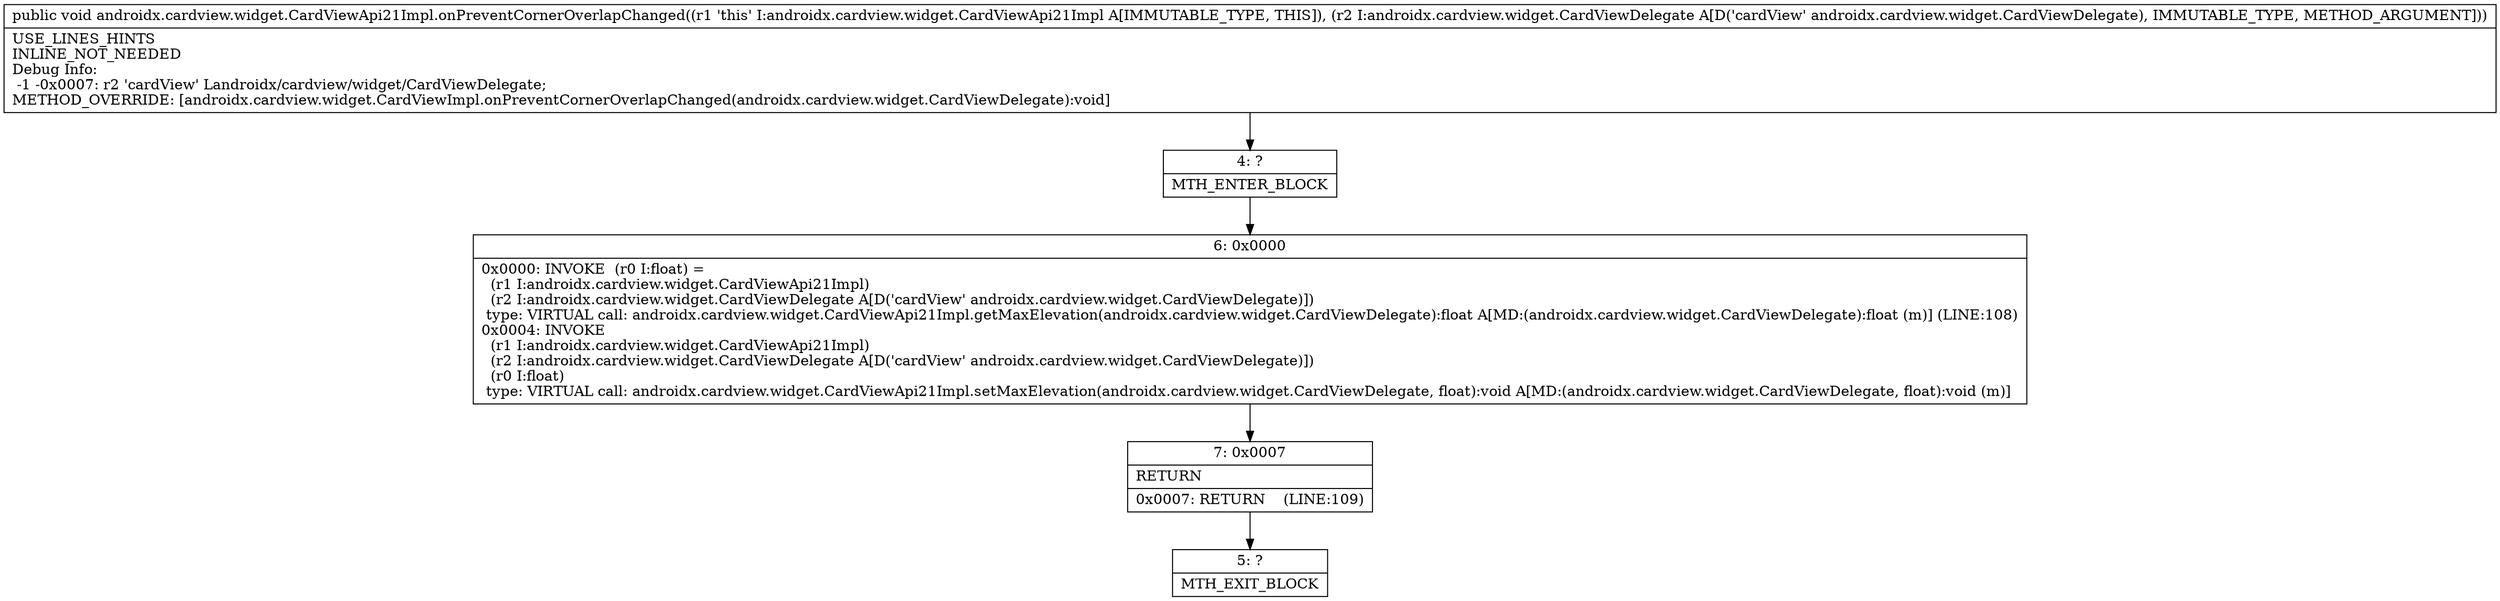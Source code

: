 digraph "CFG forandroidx.cardview.widget.CardViewApi21Impl.onPreventCornerOverlapChanged(Landroidx\/cardview\/widget\/CardViewDelegate;)V" {
Node_4 [shape=record,label="{4\:\ ?|MTH_ENTER_BLOCK\l}"];
Node_6 [shape=record,label="{6\:\ 0x0000|0x0000: INVOKE  (r0 I:float) = \l  (r1 I:androidx.cardview.widget.CardViewApi21Impl)\l  (r2 I:androidx.cardview.widget.CardViewDelegate A[D('cardView' androidx.cardview.widget.CardViewDelegate)])\l type: VIRTUAL call: androidx.cardview.widget.CardViewApi21Impl.getMaxElevation(androidx.cardview.widget.CardViewDelegate):float A[MD:(androidx.cardview.widget.CardViewDelegate):float (m)] (LINE:108)\l0x0004: INVOKE  \l  (r1 I:androidx.cardview.widget.CardViewApi21Impl)\l  (r2 I:androidx.cardview.widget.CardViewDelegate A[D('cardView' androidx.cardview.widget.CardViewDelegate)])\l  (r0 I:float)\l type: VIRTUAL call: androidx.cardview.widget.CardViewApi21Impl.setMaxElevation(androidx.cardview.widget.CardViewDelegate, float):void A[MD:(androidx.cardview.widget.CardViewDelegate, float):void (m)]\l}"];
Node_7 [shape=record,label="{7\:\ 0x0007|RETURN\l|0x0007: RETURN    (LINE:109)\l}"];
Node_5 [shape=record,label="{5\:\ ?|MTH_EXIT_BLOCK\l}"];
MethodNode[shape=record,label="{public void androidx.cardview.widget.CardViewApi21Impl.onPreventCornerOverlapChanged((r1 'this' I:androidx.cardview.widget.CardViewApi21Impl A[IMMUTABLE_TYPE, THIS]), (r2 I:androidx.cardview.widget.CardViewDelegate A[D('cardView' androidx.cardview.widget.CardViewDelegate), IMMUTABLE_TYPE, METHOD_ARGUMENT]))  | USE_LINES_HINTS\lINLINE_NOT_NEEDED\lDebug Info:\l  \-1 \-0x0007: r2 'cardView' Landroidx\/cardview\/widget\/CardViewDelegate;\lMETHOD_OVERRIDE: [androidx.cardview.widget.CardViewImpl.onPreventCornerOverlapChanged(androidx.cardview.widget.CardViewDelegate):void]\l}"];
MethodNode -> Node_4;Node_4 -> Node_6;
Node_6 -> Node_7;
Node_7 -> Node_5;
}

